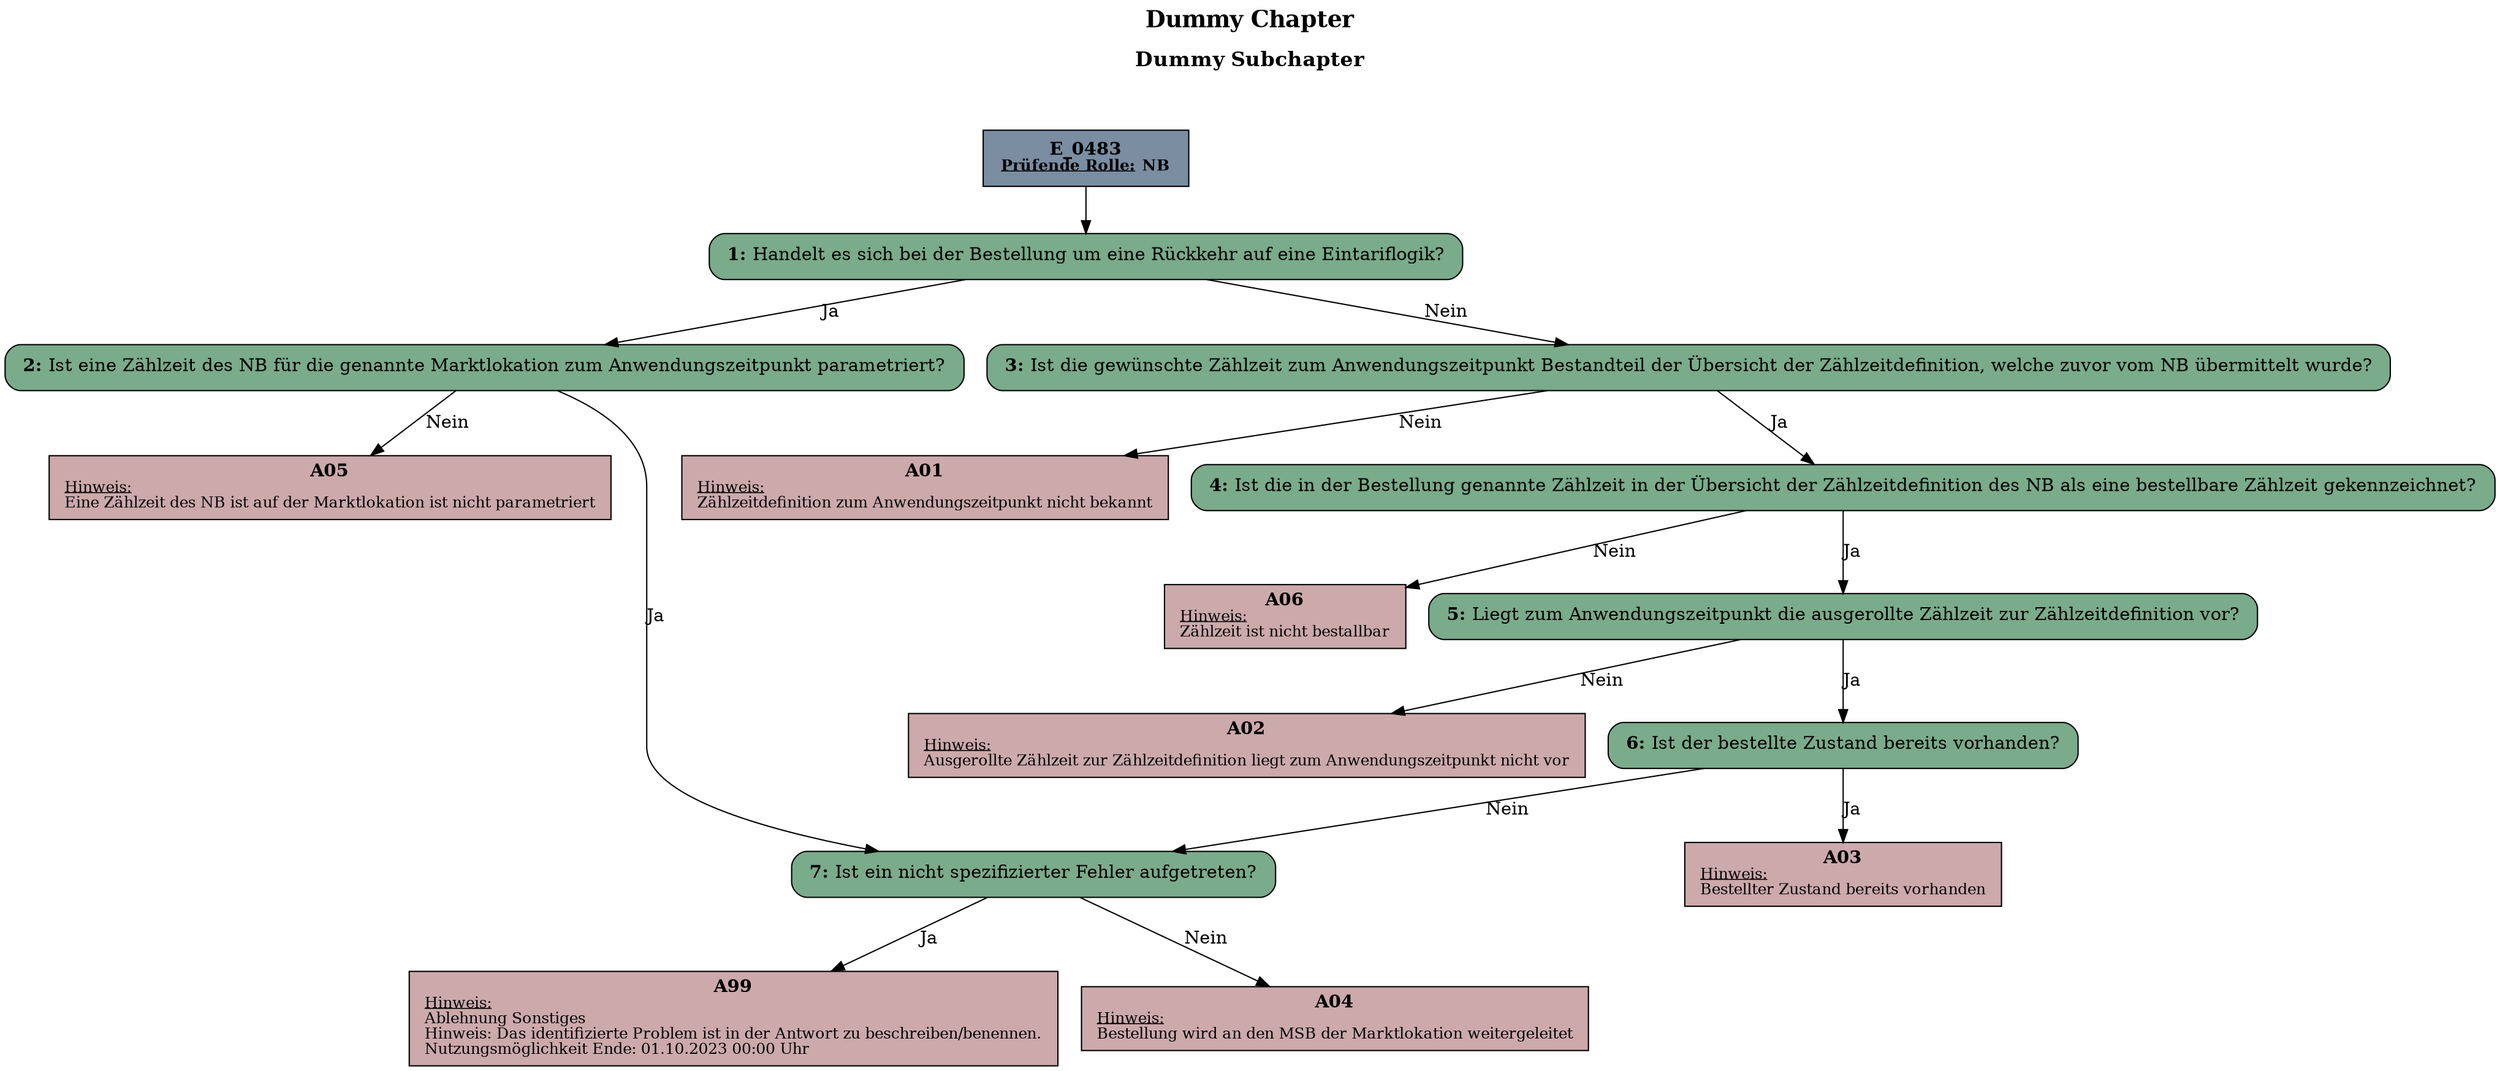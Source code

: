 digraph D {
    labelloc="t";
    label=<<B><FONT POINT-SIZE="18">Dummy Chapter</FONT></B><BR/><BR/><B><FONT POINT-SIZE="16">Dummy Subchapter</FONT></B><BR/><BR/><BR/><BR/>>;
    "Start" [margin="0.2,0.12", shape=box, style=filled, fillcolor="#7a8da1", label=<<B>E_0483</B><BR align="center"/><FONT point-size="12"><B><U>Prüfende Rolle:</U> NB</B></FONT><BR align="center"/>>];
    "1" [margin="0.2,0.12", shape=box, style="filled,rounded", fillcolor="#7aab8a", label=<<B>1: </B>Handelt es sich bei der Bestellung um eine Rückkehr auf eine Eintariflogik?<BR align="left"/>>];
    "2" [margin="0.2,0.12", shape=box, style="filled,rounded", fillcolor="#7aab8a", label=<<B>2: </B>Ist eine Zählzeit des NB für die genannte Marktlokation zum Anwendungszeitpunkt parametriert?<BR align="left"/>>];
    "A05" [margin="0.17,0.08", shape=box, style=filled, fillcolor="#cca9ab", label=<<B>A05</B><BR align="center"/><FONT point-size="12"><U>Hinweis:</U><BR align="left"/>Eine Zählzeit des NB ist auf der Marktlokation ist nicht parametriert<BR align="left"/></FONT>>];
    "3" [margin="0.2,0.12", shape=box, style="filled,rounded", fillcolor="#7aab8a", label=<<B>3: </B>Ist die gewünschte Zählzeit zum Anwendungszeitpunkt Bestandteil der Übersicht der Zählzeitdefinition, welche zuvor vom NB übermittelt wurde?<BR align="left"/>>];
    "A01" [margin="0.17,0.08", shape=box, style=filled, fillcolor="#cca9ab", label=<<B>A01</B><BR align="center"/><FONT point-size="12"><U>Hinweis:</U><BR align="left"/>Zählzeitdefinition zum Anwendungszeitpunkt nicht bekannt<BR align="left"/></FONT>>];
    "4" [margin="0.2,0.12", shape=box, style="filled,rounded", fillcolor="#7aab8a", label=<<B>4: </B>Ist die in der Bestellung genannte Zählzeit in der Übersicht der Zählzeitdefinition des NB als eine bestellbare Zählzeit gekennzeichnet?<BR align="left"/>>];
    "A06" [margin="0.17,0.08", shape=box, style=filled, fillcolor="#cca9ab", label=<<B>A06</B><BR align="center"/><FONT point-size="12"><U>Hinweis:</U><BR align="left"/>Zählzeit ist nicht bestallbar<BR align="left"/></FONT>>];
    "5" [margin="0.2,0.12", shape=box, style="filled,rounded", fillcolor="#7aab8a", label=<<B>5: </B>Liegt zum Anwendungszeitpunkt die ausgerollte Zählzeit zur Zählzeitdefinition vor?<BR align="left"/>>];
    "A02" [margin="0.17,0.08", shape=box, style=filled, fillcolor="#cca9ab", label=<<B>A02</B><BR align="center"/><FONT point-size="12"><U>Hinweis:</U><BR align="left"/>Ausgerollte Zählzeit zur Zählzeitdefinition liegt zum Anwendungszeitpunkt nicht vor<BR align="left"/></FONT>>];
    "6" [margin="0.2,0.12", shape=box, style="filled,rounded", fillcolor="#7aab8a", label=<<B>6: </B>Ist der bestellte Zustand bereits vorhanden?<BR align="left"/>>];
    "A03" [margin="0.17,0.08", shape=box, style=filled, fillcolor="#cca9ab", label=<<B>A03</B><BR align="center"/><FONT point-size="12"><U>Hinweis:</U><BR align="left"/>Bestellter Zustand bereits vorhanden<BR align="left"/></FONT>>];
    "7" [margin="0.2,0.12", shape=box, style="filled,rounded", fillcolor="#7aab8a", label=<<B>7: </B>Ist ein nicht spezifizierter Fehler aufgetreten?<BR align="left"/>>];
    "A99" [margin="0.17,0.08", shape=box, style=filled, fillcolor="#cca9ab", label=<<B>A99</B><BR align="center"/><FONT point-size="12"><U>Hinweis:</U><BR align="left"/>Ablehnung Sonstiges<BR align="left"/>Hinweis: Das identifizierte Problem ist in der Antwort zu beschreiben/benennen.<BR align="left"/>Nutzungsmöglichkeit Ende: 01.10.2023 00:00 Uhr<BR align="left"/></FONT>>];
    "A04" [margin="0.17,0.08", shape=box, style=filled, fillcolor="#cca9ab", label=<<B>A04</B><BR align="center"/><FONT point-size="12"><U>Hinweis:</U><BR align="left"/>Bestellung wird an den MSB der Marktlokation weitergeleitet<BR align="left"/></FONT>>];

    "Start" -> "1";
    "1" -> "2" [label="Ja"];
    "1" -> "3" [label="Nein"];
    "2" -> "A05" [label="Nein"];
    "2" -> "7" [label="Ja"];
    "3" -> "A01" [label="Nein"];
    "3" -> "4" [label="Ja"];
    "4" -> "A06" [label="Nein"];
    "4" -> "5" [label="Ja"];
    "5" -> "A02" [label="Nein"];
    "5" -> "6" [label="Ja"];
    "6" -> "A03" [label="Ja"];
    "6" -> "7" [label="Nein"];
    "7" -> "A99" [label="Ja"];
    "7" -> "A04" [label="Nein"];
}